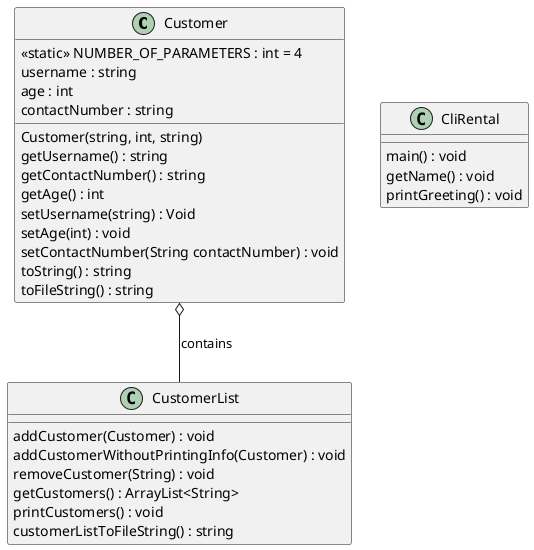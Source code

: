 @startuml
'https://plantuml.com/class-diagram

"Customer" o-- "CustomerList" : contains

class CliRental{
    main() : void
    getName() : void
    printGreeting() : void
}

class Customer{
    <<static>> NUMBER_OF_PARAMETERS : int = 4
    username : string
    age : int
    contactNumber : string

    Customer(string, int, string)
    getUsername() : string
    getContactNumber() : string
    getAge() : int
    setUsername(string) : Void
    setAge(int) : void
    setContactNumber(String contactNumber) : void
    toString() : string
    toFileString() : string
}

class CustomerList{
        addCustomer(Customer) : void
        addCustomerWithoutPrintingInfo(Customer) : void
        removeCustomer(String) : void
        getCustomers() : ArrayList<String>
        printCustomers() : void
        customerListToFileString() : string
}

@enduml